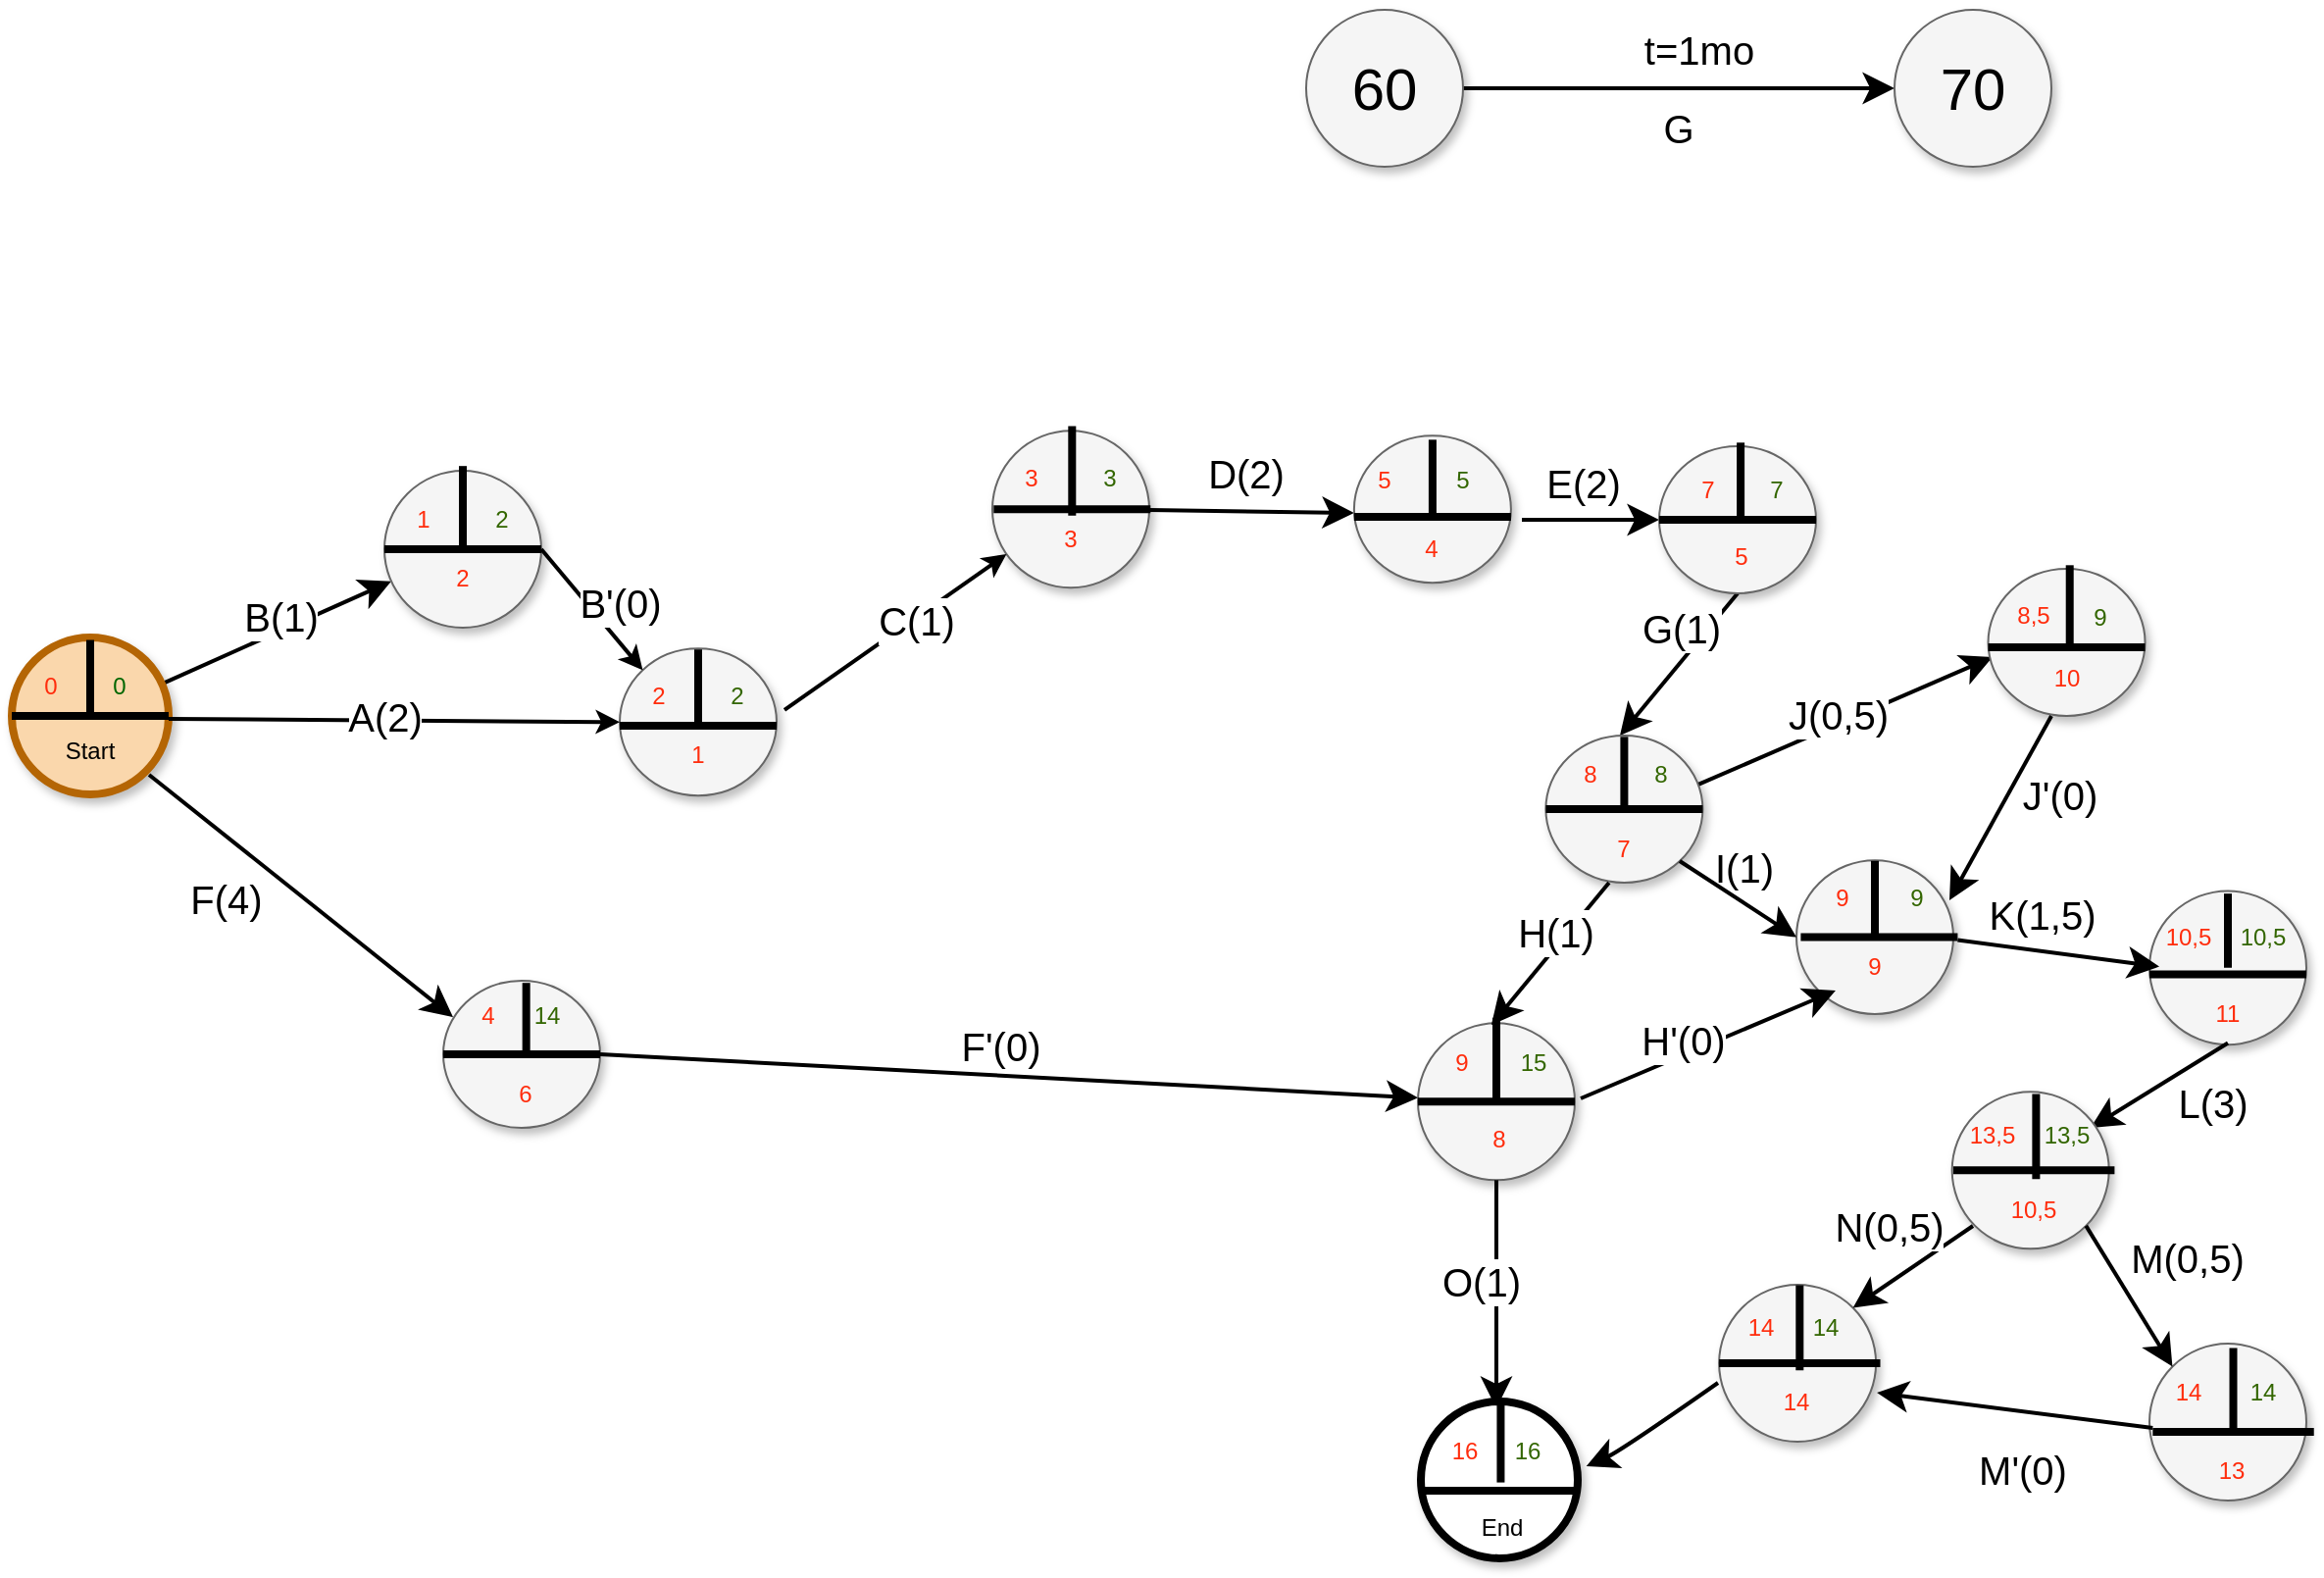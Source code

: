 <mxfile version="15.5.2" type="github">
  <diagram name="Page-1" id="ff44883e-f642-bcb2-894b-16b3d25a3f0b">
    <mxGraphModel dx="782" dy="364" grid="1" gridSize="10" guides="1" tooltips="1" connect="1" arrows="1" fold="1" page="1" pageScale="1.5" pageWidth="1169" pageHeight="826" background="none" math="0" shadow="0">
      <root>
        <mxCell id="0" style=";html=1;" />
        <mxCell id="1" style=";html=1;" parent="0" />
        <mxCell id="f0bcc99304e6f5a-9" style="edgeStyle=none;curved=1;html=1;startSize=10;endArrow=classic;endFill=1;endSize=10;strokeColor=#000000;strokeWidth=2;fontSize=12;" parent="1" source="f0bcc99304e6f5a-1" target="f0bcc99304e6f5a-2" edge="1">
          <mxGeometry relative="1" as="geometry" />
        </mxCell>
        <mxCell id="f0bcc99304e6f5a-1" value="" style="ellipse;whiteSpace=wrap;html=1;rounded=0;shadow=1;strokeWidth=4;fontSize=30;align=center;fillColor=#fad7ac;strokeColor=#b46504;" parent="1" vertex="1">
          <mxGeometry x="160" y="580" width="80" height="80" as="geometry" />
        </mxCell>
        <mxCell id="f0bcc99304e6f5a-2" value="" style="ellipse;whiteSpace=wrap;html=1;rounded=0;shadow=1;strokeColor=#666666;strokeWidth=1;fontSize=30;align=center;fillColor=#f5f5f5;" parent="1" vertex="1">
          <mxGeometry x="350" y="495" width="80" height="80" as="geometry" />
        </mxCell>
        <mxCell id="f0bcc99304e6f5a-3" value="" style="ellipse;whiteSpace=wrap;html=1;rounded=0;shadow=1;strokeColor=#666666;strokeWidth=1;fontSize=30;align=center;fillColor=#f5f5f5;" parent="1" vertex="1">
          <mxGeometry x="470" y="585.63" width="80" height="75" as="geometry" />
        </mxCell>
        <mxCell id="f0bcc99304e6f5a-15" style="edgeStyle=none;curved=1;html=1;startSize=10;endFill=1;endSize=10;strokeWidth=2;fontSize=12;" parent="1" source="f0bcc99304e6f5a-4" target="hfZdq8GEGvyLFZnVUGHS-49" edge="1">
          <mxGeometry relative="1" as="geometry">
            <mxPoint x="840" y="515" as="targetPoint" />
          </mxGeometry>
        </mxCell>
        <mxCell id="f0bcc99304e6f5a-23" value="D(2)" style="text;html=1;resizable=0;points=[];align=center;verticalAlign=middle;labelBackgroundColor=#ffffff;fontSize=20;" parent="f0bcc99304e6f5a-15" vertex="1" connectable="0">
          <mxGeometry x="-0.414" y="-1" relative="1" as="geometry">
            <mxPoint x="18" y="-21" as="offset" />
          </mxGeometry>
        </mxCell>
        <mxCell id="f0bcc99304e6f5a-4" value="" style="ellipse;whiteSpace=wrap;html=1;rounded=0;shadow=1;strokeColor=#666666;strokeWidth=1;fontSize=30;align=center;fillColor=#f5f5f5;" parent="1" vertex="1">
          <mxGeometry x="660" y="474.62" width="80" height="80" as="geometry" />
        </mxCell>
        <mxCell id="f0bcc99304e6f5a-12" style="edgeStyle=none;curved=1;html=1;startSize=10;endFill=1;endSize=10;strokeWidth=2;fontSize=12;" parent="1" source="f0bcc99304e6f5a-5" target="f0bcc99304e6f5a-7" edge="1">
          <mxGeometry relative="1" as="geometry" />
        </mxCell>
        <mxCell id="f0bcc99304e6f5a-25" value="t=1mo" style="text;html=1;resizable=0;points=[];align=center;verticalAlign=middle;labelBackgroundColor=#ffffff;fontSize=20;" parent="f0bcc99304e6f5a-12" vertex="1" connectable="0">
          <mxGeometry x="-0.073" y="-5" relative="1" as="geometry">
            <mxPoint x="18" y="-25" as="offset" />
          </mxGeometry>
        </mxCell>
        <mxCell id="f0bcc99304e6f5a-5" value="60" style="ellipse;whiteSpace=wrap;html=1;rounded=0;shadow=1;strokeColor=#666666;strokeWidth=1;fontSize=30;align=center;fillColor=#f5f5f5;" parent="1" vertex="1">
          <mxGeometry x="820" y="260" width="80" height="80" as="geometry" />
        </mxCell>
        <mxCell id="f0bcc99304e6f5a-14" style="edgeStyle=none;html=1;endFill=1;strokeWidth=2;fontSize=12;curved=1;exitX=1.05;exitY=0.418;exitDx=0;exitDy=0;exitPerimeter=0;" parent="1" source="f0bcc99304e6f5a-3" target="f0bcc99304e6f5a-4" edge="1">
          <mxGeometry relative="1" as="geometry">
            <mxPoint x="600" y="615" as="sourcePoint" />
          </mxGeometry>
        </mxCell>
        <mxCell id="f0bcc99304e6f5a-22" value="C(1)" style="text;html=1;resizable=0;points=[];align=center;verticalAlign=middle;labelBackgroundColor=#ffffff;fontSize=20;" parent="f0bcc99304e6f5a-14" vertex="1" connectable="0">
          <mxGeometry x="-0.349" y="-1" relative="1" as="geometry">
            <mxPoint x="29" y="-21" as="offset" />
          </mxGeometry>
        </mxCell>
        <mxCell id="f0bcc99304e6f5a-7" value="70" style="ellipse;whiteSpace=wrap;html=1;rounded=0;shadow=1;strokeColor=#666666;strokeWidth=1;fontSize=30;align=center;fillColor=#f5f5f5;" parent="1" vertex="1">
          <mxGeometry x="1120" y="260" width="80" height="80" as="geometry" />
        </mxCell>
        <mxCell id="f0bcc99304e6f5a-34" value="G" style="text;html=1;strokeColor=none;fillColor=none;align=center;verticalAlign=middle;whiteSpace=wrap;rounded=0;shadow=1;labelBackgroundColor=none;fontSize=20;" parent="1" vertex="1">
          <mxGeometry x="990" y="310" width="40" height="20" as="geometry" />
        </mxCell>
        <mxCell id="hfZdq8GEGvyLFZnVUGHS-7" value="" style="line;strokeWidth=4;html=1;perimeter=backbonePerimeter;points=[];outlineConnect=0;" vertex="1" parent="1">
          <mxGeometry x="160" y="615" width="80" height="10" as="geometry" />
        </mxCell>
        <mxCell id="hfZdq8GEGvyLFZnVUGHS-8" value="" style="line;strokeWidth=4;html=1;perimeter=backbonePerimeter;points=[];outlineConnect=0;rotation=90;" vertex="1" parent="1">
          <mxGeometry x="180.63" y="595.63" width="38.75" height="10" as="geometry" />
        </mxCell>
        <mxCell id="hfZdq8GEGvyLFZnVUGHS-14" value="Start" style="text;html=1;strokeColor=none;fillColor=none;align=center;verticalAlign=middle;whiteSpace=wrap;rounded=0;" vertex="1" parent="1">
          <mxGeometry x="180" y="625" width="40" height="25" as="geometry" />
        </mxCell>
        <mxCell id="hfZdq8GEGvyLFZnVUGHS-22" value="" style="line;strokeWidth=4;html=1;perimeter=backbonePerimeter;points=[];outlineConnect=0;" vertex="1" parent="1">
          <mxGeometry x="470" y="620" width="80" height="10" as="geometry" />
        </mxCell>
        <mxCell id="hfZdq8GEGvyLFZnVUGHS-23" value="" style="line;strokeWidth=4;html=1;perimeter=backbonePerimeter;points=[];outlineConnect=0;rotation=90;" vertex="1" parent="1">
          <mxGeometry x="491.1" y="600" width="37.8" height="10" as="geometry" />
        </mxCell>
        <mxCell id="hfZdq8GEGvyLFZnVUGHS-24" value="" style="line;strokeWidth=4;html=1;perimeter=backbonePerimeter;points=[];outlineConnect=0;rotation=90;" vertex="1" parent="1">
          <mxGeometry x="367.97" y="509.62" width="44.06" height="10" as="geometry" />
        </mxCell>
        <mxCell id="hfZdq8GEGvyLFZnVUGHS-27" value="" style="line;strokeWidth=4;html=1;perimeter=backbonePerimeter;points=[];outlineConnect=0;" vertex="1" parent="1">
          <mxGeometry x="660.65" y="509.62" width="80" height="10" as="geometry" />
        </mxCell>
        <mxCell id="hfZdq8GEGvyLFZnVUGHS-29" value="" style="line;strokeWidth=4;html=1;perimeter=backbonePerimeter;points=[];outlineConnect=0;rotation=90;" vertex="1" parent="1">
          <mxGeometry x="677.83" y="490.05" width="45.65" height="10" as="geometry" />
        </mxCell>
        <mxCell id="hfZdq8GEGvyLFZnVUGHS-30" style="edgeStyle=none;curved=1;html=1;startSize=10;endFill=1;endSize=10;strokeWidth=2;fontSize=12;" edge="1" parent="1">
          <mxGeometry relative="1" as="geometry">
            <mxPoint x="930" y="520" as="sourcePoint" />
            <mxPoint x="1000" y="520" as="targetPoint" />
          </mxGeometry>
        </mxCell>
        <mxCell id="hfZdq8GEGvyLFZnVUGHS-31" value="E(2)" style="text;html=1;resizable=0;points=[];align=center;verticalAlign=middle;labelBackgroundColor=#ffffff;fontSize=20;" vertex="1" connectable="0" parent="hfZdq8GEGvyLFZnVUGHS-30">
          <mxGeometry x="-0.414" y="-1" relative="1" as="geometry">
            <mxPoint x="10" y="-20" as="offset" />
          </mxGeometry>
        </mxCell>
        <mxCell id="hfZdq8GEGvyLFZnVUGHS-33" style="edgeStyle=none;curved=1;html=1;startSize=10;endFill=1;endSize=10;strokeWidth=2;fontSize=12;exitX=0.5;exitY=1;exitDx=0;exitDy=0;" edge="1" parent="1" source="hfZdq8GEGvyLFZnVUGHS-51">
          <mxGeometry relative="1" as="geometry">
            <mxPoint x="999.89" y="639.5" as="sourcePoint" />
            <mxPoint x="980" y="630" as="targetPoint" />
          </mxGeometry>
        </mxCell>
        <mxCell id="hfZdq8GEGvyLFZnVUGHS-34" value="G(1)" style="text;html=1;resizable=0;points=[];align=center;verticalAlign=middle;labelBackgroundColor=#ffffff;fontSize=20;" vertex="1" connectable="0" parent="hfZdq8GEGvyLFZnVUGHS-33">
          <mxGeometry x="-0.414" y="-1" relative="1" as="geometry">
            <mxPoint x="-11" y="-3" as="offset" />
          </mxGeometry>
        </mxCell>
        <mxCell id="hfZdq8GEGvyLFZnVUGHS-41" style="edgeStyle=none;curved=1;html=1;startSize=10;endFill=1;endSize=10;strokeWidth=2;fontSize=12;exitX=0.972;exitY=0.333;exitDx=0;exitDy=0;exitPerimeter=0;" edge="1" parent="1" source="hfZdq8GEGvyLFZnVUGHS-52">
          <mxGeometry relative="1" as="geometry">
            <mxPoint x="1030" y="650" as="sourcePoint" />
            <mxPoint x="1170" y="590" as="targetPoint" />
            <Array as="points" />
          </mxGeometry>
        </mxCell>
        <mxCell id="hfZdq8GEGvyLFZnVUGHS-48" value="" style="ellipse;whiteSpace=wrap;html=1;rounded=0;shadow=1;strokeColor=#666666;strokeWidth=1;fontSize=30;align=center;fillColor=#f5f5f5;" vertex="1" parent="1">
          <mxGeometry x="844.45" y="477.12" width="80" height="75" as="geometry" />
        </mxCell>
        <mxCell id="hfZdq8GEGvyLFZnVUGHS-49" value="" style="line;strokeWidth=4;html=1;perimeter=backbonePerimeter;points=[];outlineConnect=0;" vertex="1" parent="1">
          <mxGeometry x="844.45" y="513.53" width="80" height="10" as="geometry" />
        </mxCell>
        <mxCell id="hfZdq8GEGvyLFZnVUGHS-50" value="" style="line;strokeWidth=4;html=1;perimeter=backbonePerimeter;points=[];outlineConnect=0;rotation=90;" vertex="1" parent="1">
          <mxGeometry x="865.1" y="493.53" width="38.7" height="10" as="geometry" />
        </mxCell>
        <mxCell id="hfZdq8GEGvyLFZnVUGHS-51" value="" style="ellipse;whiteSpace=wrap;html=1;rounded=0;shadow=1;strokeColor=#666666;strokeWidth=1;fontSize=30;align=center;fillColor=#f5f5f5;" vertex="1" parent="1">
          <mxGeometry x="1000" y="482.5" width="80" height="75" as="geometry" />
        </mxCell>
        <mxCell id="hfZdq8GEGvyLFZnVUGHS-52" value="" style="ellipse;whiteSpace=wrap;html=1;rounded=0;shadow=1;strokeColor=#666666;strokeWidth=1;fontSize=30;align=center;fillColor=#f5f5f5;" vertex="1" parent="1">
          <mxGeometry x="942.2" y="630" width="80" height="75" as="geometry" />
        </mxCell>
        <mxCell id="hfZdq8GEGvyLFZnVUGHS-54" value="" style="ellipse;whiteSpace=wrap;html=1;rounded=0;shadow=1;strokeColor=#666666;strokeWidth=1;fontSize=30;align=center;fillColor=#f5f5f5;" vertex="1" parent="1">
          <mxGeometry x="1070" y="693.61" width="80" height="78.38" as="geometry" />
        </mxCell>
        <mxCell id="hfZdq8GEGvyLFZnVUGHS-59" value="" style="line;strokeWidth=4;html=1;perimeter=backbonePerimeter;points=[];outlineConnect=0;" vertex="1" parent="1">
          <mxGeometry x="1000" y="515" width="80" height="10" as="geometry" />
        </mxCell>
        <mxCell id="hfZdq8GEGvyLFZnVUGHS-60" value="" style="line;strokeWidth=4;html=1;perimeter=backbonePerimeter;points=[];outlineConnect=0;" vertex="1" parent="1">
          <mxGeometry x="942.2" y="662.5" width="80" height="10" as="geometry" />
        </mxCell>
        <mxCell id="hfZdq8GEGvyLFZnVUGHS-64" value="" style="line;strokeWidth=4;html=1;perimeter=backbonePerimeter;points=[];outlineConnect=0;rotation=90;" vertex="1" parent="1">
          <mxGeometry x="1022.2" y="495" width="38.7" height="10" as="geometry" />
        </mxCell>
        <mxCell id="hfZdq8GEGvyLFZnVUGHS-65" value="" style="line;strokeWidth=4;html=1;perimeter=backbonePerimeter;points=[];outlineConnect=0;rotation=90;" vertex="1" parent="1">
          <mxGeometry x="962.85" y="645" width="38.7" height="10" as="geometry" />
        </mxCell>
        <mxCell id="hfZdq8GEGvyLFZnVUGHS-79" value="I(1)" style="text;html=1;resizable=0;points=[];align=center;verticalAlign=middle;labelBackgroundColor=#ffffff;fontSize=20;" vertex="1" connectable="0" parent="1">
          <mxGeometry x="994.67" y="640" as="geometry">
            <mxPoint x="48" y="57" as="offset" />
          </mxGeometry>
        </mxCell>
        <mxCell id="hfZdq8GEGvyLFZnVUGHS-81" value="J&#39;(0)" style="text;html=1;resizable=0;points=[];align=center;verticalAlign=middle;labelBackgroundColor=#ffffff;fontSize=20;" vertex="1" connectable="0" parent="1">
          <mxGeometry x="1308.9" y="672.5" as="geometry">
            <mxPoint x="-105" y="-13" as="offset" />
          </mxGeometry>
        </mxCell>
        <mxCell id="hfZdq8GEGvyLFZnVUGHS-99" style="edgeStyle=none;curved=1;html=1;startSize=10;endFill=1;endSize=10;strokeWidth=2;fontSize=12;entryX=0.063;entryY=0.248;entryDx=0;entryDy=0;entryPerimeter=0;" edge="1" parent="1" target="hfZdq8GEGvyLFZnVUGHS-101">
          <mxGeometry relative="1" as="geometry">
            <mxPoint x="230" y="650" as="sourcePoint" />
            <mxPoint x="380" y="800" as="targetPoint" />
          </mxGeometry>
        </mxCell>
        <mxCell id="hfZdq8GEGvyLFZnVUGHS-100" value="F(4)" style="text;html=1;resizable=0;points=[];align=center;verticalAlign=middle;labelBackgroundColor=#ffffff;fontSize=20;" vertex="1" connectable="0" parent="hfZdq8GEGvyLFZnVUGHS-99">
          <mxGeometry x="-0.074" y="-2" relative="1" as="geometry">
            <mxPoint x="-32" y="4" as="offset" />
          </mxGeometry>
        </mxCell>
        <mxCell id="hfZdq8GEGvyLFZnVUGHS-101" value="" style="ellipse;whiteSpace=wrap;html=1;rounded=0;shadow=1;strokeColor=#666666;strokeWidth=1;fontSize=30;align=center;fillColor=#f5f5f5;" vertex="1" parent="1">
          <mxGeometry x="380" y="755" width="80" height="75" as="geometry" />
        </mxCell>
        <mxCell id="hfZdq8GEGvyLFZnVUGHS-102" value="" style="line;strokeWidth=4;html=1;perimeter=backbonePerimeter;points=[];outlineConnect=0;" vertex="1" parent="1">
          <mxGeometry x="380" y="787.5" width="80" height="10" as="geometry" />
        </mxCell>
        <mxCell id="hfZdq8GEGvyLFZnVUGHS-103" value="" style="line;strokeWidth=4;html=1;perimeter=backbonePerimeter;points=[];outlineConnect=0;rotation=90;" vertex="1" parent="1">
          <mxGeometry x="403.43" y="770" width="37.8" height="10" as="geometry" />
        </mxCell>
        <mxCell id="hfZdq8GEGvyLFZnVUGHS-134" value="" style="ellipse;whiteSpace=wrap;html=1;rounded=0;shadow=1;strokeColor=#666666;strokeWidth=1;fontSize=30;align=center;fillColor=#f5f5f5;" vertex="1" parent="1">
          <mxGeometry x="1250" y="709.19" width="80" height="78.38" as="geometry" />
        </mxCell>
        <mxCell id="hfZdq8GEGvyLFZnVUGHS-135" value="" style="ellipse;whiteSpace=wrap;html=1;rounded=0;shadow=1;strokeColor=#666666;strokeWidth=1;fontSize=30;align=center;fillColor=#f5f5f5;direction=south;" vertex="1" parent="1">
          <mxGeometry x="877" y="776.66" width="80" height="80" as="geometry" />
        </mxCell>
        <mxCell id="hfZdq8GEGvyLFZnVUGHS-139" style="edgeStyle=none;curved=1;html=1;startSize=10;endFill=1;endSize=10;strokeWidth=2;fontSize=12;exitX=1;exitY=0.5;exitDx=0;exitDy=0;" edge="1" parent="1" source="hfZdq8GEGvyLFZnVUGHS-135">
          <mxGeometry relative="1" as="geometry">
            <mxPoint x="1190" y="800" as="sourcePoint" />
            <mxPoint x="917" y="973" as="targetPoint" />
            <Array as="points" />
          </mxGeometry>
        </mxCell>
        <mxCell id="hfZdq8GEGvyLFZnVUGHS-151" value="" style="line;strokeWidth=4;html=1;perimeter=backbonePerimeter;points=[];outlineConnect=0;" vertex="1" parent="1">
          <mxGeometry x="1072.2" y="727.8" width="80" height="10" as="geometry" />
        </mxCell>
        <mxCell id="hfZdq8GEGvyLFZnVUGHS-152" value="" style="line;strokeWidth=4;html=1;perimeter=backbonePerimeter;points=[];outlineConnect=0;rotation=90;" vertex="1" parent="1">
          <mxGeometry x="1091.1" y="707.8" width="37.8" height="10" as="geometry" />
        </mxCell>
        <mxCell id="hfZdq8GEGvyLFZnVUGHS-153" value="" style="line;strokeWidth=4;html=1;perimeter=backbonePerimeter;points=[];outlineConnect=0;rotation=90;" vertex="1" parent="1">
          <mxGeometry x="1271.1" y="724.48" width="37.8" height="10" as="geometry" />
        </mxCell>
        <mxCell id="hfZdq8GEGvyLFZnVUGHS-154" value="" style="line;strokeWidth=4;html=1;perimeter=backbonePerimeter;points=[];outlineConnect=0;" vertex="1" parent="1">
          <mxGeometry x="1250" y="746.76" width="80" height="10" as="geometry" />
        </mxCell>
        <mxCell id="hfZdq8GEGvyLFZnVUGHS-156" value="" style="line;strokeWidth=4;html=1;perimeter=backbonePerimeter;points=[];outlineConnect=0;" vertex="1" parent="1">
          <mxGeometry x="877" y="811.66" width="80" height="10" as="geometry" />
        </mxCell>
        <mxCell id="hfZdq8GEGvyLFZnVUGHS-157" value="" style="line;strokeWidth=4;html=1;perimeter=backbonePerimeter;points=[];outlineConnect=0;rotation=90;" vertex="1" parent="1">
          <mxGeometry x="895.89" y="790" width="42.22" height="10" as="geometry" />
        </mxCell>
        <mxCell id="hfZdq8GEGvyLFZnVUGHS-173" value="0" style="text;html=1;strokeColor=none;fillColor=none;align=center;verticalAlign=middle;whiteSpace=wrap;rounded=0;fontColor=#FF2D0D;" vertex="1" parent="1">
          <mxGeometry x="170" y="590" width="20" height="30" as="geometry" />
        </mxCell>
        <mxCell id="hfZdq8GEGvyLFZnVUGHS-184" value="3" style="text;html=1;strokeColor=none;fillColor=none;align=center;verticalAlign=middle;whiteSpace=wrap;rounded=0;fontColor=#FF2D0D;" vertex="1" parent="1">
          <mxGeometry x="650" y="483.53" width="60" height="30" as="geometry" />
        </mxCell>
        <mxCell id="hfZdq8GEGvyLFZnVUGHS-185" value="5" style="text;html=1;strokeColor=none;fillColor=none;align=center;verticalAlign=middle;whiteSpace=wrap;rounded=0;fontColor=#FF2D0D;" vertex="1" parent="1">
          <mxGeometry x="830" y="485" width="60" height="30" as="geometry" />
        </mxCell>
        <mxCell id="hfZdq8GEGvyLFZnVUGHS-186" value="7" style="text;html=1;strokeColor=none;fillColor=none;align=center;verticalAlign=middle;whiteSpace=wrap;rounded=0;fontColor=#FF2D0D;" vertex="1" parent="1">
          <mxGeometry x="994.67" y="490.05" width="60" height="30" as="geometry" />
        </mxCell>
        <mxCell id="hfZdq8GEGvyLFZnVUGHS-196" value="&lt;font color=&quot;#FF2D0D&quot;&gt;4&lt;/font&gt;" style="text;html=1;strokeColor=none;fillColor=none;align=center;verticalAlign=middle;whiteSpace=wrap;rounded=0;" vertex="1" parent="1">
          <mxGeometry x="373.43" y="757.5" width="60" height="30" as="geometry" />
        </mxCell>
        <mxCell id="hfZdq8GEGvyLFZnVUGHS-215" value="L(3)" style="text;html=1;resizable=0;points=[];align=center;verticalAlign=middle;labelBackgroundColor=#ffffff;fontSize=20;" vertex="1" connectable="0" parent="1">
          <mxGeometry x="884.45" y="776.66" as="geometry">
            <mxPoint x="397" y="40" as="offset" />
          </mxGeometry>
        </mxCell>
        <mxCell id="hfZdq8GEGvyLFZnVUGHS-219" value="10,5" style="text;html=1;strokeColor=none;fillColor=none;align=center;verticalAlign=middle;whiteSpace=wrap;rounded=0;fontColor=#FF2D0D;" vertex="1" parent="1">
          <mxGeometry x="1240" y="717.8" width="60" height="30" as="geometry" />
        </mxCell>
        <mxCell id="hfZdq8GEGvyLFZnVUGHS-233" value="" style="line;strokeWidth=4;html=1;perimeter=backbonePerimeter;points=[];outlineConnect=0;" vertex="1" parent="1">
          <mxGeometry x="350" y="530" width="80" height="10" as="geometry" />
        </mxCell>
        <mxCell id="hfZdq8GEGvyLFZnVUGHS-234" value="1" style="text;html=1;strokeColor=none;fillColor=none;align=center;verticalAlign=middle;whiteSpace=wrap;rounded=0;fontColor=#FF2D0D;" vertex="1" parent="1">
          <mxGeometry x="340" y="505" width="60" height="30" as="geometry" />
        </mxCell>
        <mxCell id="hfZdq8GEGvyLFZnVUGHS-236" value="&lt;font color=&quot;#336600&quot;&gt;2&lt;/font&gt;" style="text;html=1;strokeColor=none;fillColor=none;align=center;verticalAlign=middle;whiteSpace=wrap;rounded=0;fontColor=#FF2D0D;" vertex="1" parent="1">
          <mxGeometry x="390" y="505" width="40" height="30" as="geometry" />
        </mxCell>
        <mxCell id="hfZdq8GEGvyLFZnVUGHS-237" value="2" style="text;html=1;strokeColor=none;fillColor=none;align=center;verticalAlign=middle;whiteSpace=wrap;rounded=0;fontColor=#FF2D0D;" vertex="1" parent="1">
          <mxGeometry x="360" y="535" width="60" height="30" as="geometry" />
        </mxCell>
        <mxCell id="hfZdq8GEGvyLFZnVUGHS-238" value="B(1)" style="text;html=1;resizable=0;points=[];align=center;verticalAlign=middle;labelBackgroundColor=#ffffff;fontSize=20;" vertex="1" connectable="0" parent="1">
          <mxGeometry x="510" y="677.68" as="geometry">
            <mxPoint x="-213" y="-109" as="offset" />
          </mxGeometry>
        </mxCell>
        <mxCell id="hfZdq8GEGvyLFZnVUGHS-239" style="edgeStyle=none;html=1;endFill=1;strokeWidth=2;fontSize=12;curved=1;entryX=0;entryY=0;entryDx=0;entryDy=0;" edge="1" parent="1" target="f0bcc99304e6f5a-3">
          <mxGeometry relative="1" as="geometry">
            <mxPoint x="430" y="535" as="sourcePoint" />
            <mxPoint x="540" y="535" as="targetPoint" />
            <Array as="points">
              <mxPoint x="430" y="535" />
            </Array>
          </mxGeometry>
        </mxCell>
        <mxCell id="hfZdq8GEGvyLFZnVUGHS-240" value="B&#39;(0)" style="text;html=1;resizable=0;points=[];align=center;verticalAlign=middle;labelBackgroundColor=#ffffff;fontSize=20;" vertex="1" connectable="0" parent="hfZdq8GEGvyLFZnVUGHS-239">
          <mxGeometry x="-0.349" y="-1" relative="1" as="geometry">
            <mxPoint x="24" y="6" as="offset" />
          </mxGeometry>
        </mxCell>
        <mxCell id="hfZdq8GEGvyLFZnVUGHS-241" style="edgeStyle=none;html=1;endFill=1;strokeWidth=2;fontSize=12;curved=1;entryX=0;entryY=0.5;entryDx=0;entryDy=0;" edge="1" parent="1" source="hfZdq8GEGvyLFZnVUGHS-7" target="f0bcc99304e6f5a-3">
          <mxGeometry relative="1" as="geometry">
            <mxPoint x="600" y="625" as="sourcePoint" />
            <mxPoint x="710" y="625" as="targetPoint" />
          </mxGeometry>
        </mxCell>
        <mxCell id="hfZdq8GEGvyLFZnVUGHS-242" value="A(2)" style="text;html=1;resizable=0;points=[];align=center;verticalAlign=middle;labelBackgroundColor=#ffffff;fontSize=20;" vertex="1" connectable="0" parent="hfZdq8GEGvyLFZnVUGHS-241">
          <mxGeometry x="-0.349" y="-1" relative="1" as="geometry">
            <mxPoint x="35" y="-3" as="offset" />
          </mxGeometry>
        </mxCell>
        <mxCell id="hfZdq8GEGvyLFZnVUGHS-243" value="&lt;font color=&quot;#336600&quot;&gt;3&lt;/font&gt;" style="text;html=1;strokeColor=none;fillColor=none;align=center;verticalAlign=middle;whiteSpace=wrap;rounded=0;fontColor=#FF2D0D;" vertex="1" parent="1">
          <mxGeometry x="690" y="483.53" width="60" height="30" as="geometry" />
        </mxCell>
        <mxCell id="hfZdq8GEGvyLFZnVUGHS-244" value="3" style="text;html=1;strokeColor=none;fillColor=none;align=center;verticalAlign=middle;whiteSpace=wrap;rounded=0;fontColor=#FF2D0D;" vertex="1" parent="1">
          <mxGeometry x="670" y="515" width="60" height="30" as="geometry" />
        </mxCell>
        <mxCell id="hfZdq8GEGvyLFZnVUGHS-246" value="&lt;font color=&quot;#336600&quot;&gt;5&lt;/font&gt;" style="text;html=1;strokeColor=none;fillColor=none;align=center;verticalAlign=middle;whiteSpace=wrap;rounded=0;fontColor=#FF2D0D;" vertex="1" parent="1">
          <mxGeometry x="870" y="485" width="60" height="30" as="geometry" />
        </mxCell>
        <mxCell id="hfZdq8GEGvyLFZnVUGHS-247" value="4" style="text;html=1;strokeColor=none;fillColor=none;align=center;verticalAlign=middle;whiteSpace=wrap;rounded=0;fontColor=#FF2D0D;" vertex="1" parent="1">
          <mxGeometry x="854.45" y="519.62" width="60" height="30" as="geometry" />
        </mxCell>
        <mxCell id="hfZdq8GEGvyLFZnVUGHS-248" value="&lt;font color=&quot;#336600&quot;&gt;7&lt;/font&gt;" style="text;html=1;strokeColor=none;fillColor=none;align=center;verticalAlign=middle;whiteSpace=wrap;rounded=0;fontColor=#FF2D0D;" vertex="1" parent="1">
          <mxGeometry x="1030" y="489.62" width="60" height="30" as="geometry" />
        </mxCell>
        <mxCell id="hfZdq8GEGvyLFZnVUGHS-249" value="5" style="text;html=1;strokeColor=none;fillColor=none;align=center;verticalAlign=middle;whiteSpace=wrap;rounded=0;fontColor=#FF2D0D;" vertex="1" parent="1">
          <mxGeometry x="1012.2" y="523.53" width="60" height="30" as="geometry" />
        </mxCell>
        <mxCell id="hfZdq8GEGvyLFZnVUGHS-250" value="" style="ellipse;whiteSpace=wrap;html=1;rounded=0;shadow=1;strokeColor=#666666;strokeWidth=1;fontSize=30;align=center;fillColor=#f5f5f5;" vertex="1" parent="1">
          <mxGeometry x="1167.77" y="545" width="80" height="75" as="geometry" />
        </mxCell>
        <mxCell id="hfZdq8GEGvyLFZnVUGHS-251" value="" style="line;strokeWidth=4;html=1;perimeter=backbonePerimeter;points=[];outlineConnect=0;rotation=90;" vertex="1" parent="1">
          <mxGeometry x="1189.36" y="558.15" width="39.99" height="10" as="geometry" />
        </mxCell>
        <mxCell id="hfZdq8GEGvyLFZnVUGHS-252" value="" style="line;strokeWidth=4;html=1;perimeter=backbonePerimeter;points=[];outlineConnect=0;" vertex="1" parent="1">
          <mxGeometry x="1167.77" y="580" width="80" height="10" as="geometry" />
        </mxCell>
        <mxCell id="hfZdq8GEGvyLFZnVUGHS-253" value="J(0,5)" style="text;html=1;resizable=0;points=[];align=center;verticalAlign=middle;labelBackgroundColor=#ffffff;fontSize=20;" vertex="1" connectable="0" parent="1">
          <mxGeometry x="1015.118" y="585.633" as="geometry">
            <mxPoint x="76" y="33" as="offset" />
          </mxGeometry>
        </mxCell>
        <mxCell id="hfZdq8GEGvyLFZnVUGHS-254" value="8,5" style="text;html=1;strokeColor=none;fillColor=none;align=center;verticalAlign=middle;whiteSpace=wrap;rounded=0;fontColor=#FF2D0D;" vertex="1" parent="1">
          <mxGeometry x="1161.1" y="553.53" width="60" height="30" as="geometry" />
        </mxCell>
        <mxCell id="hfZdq8GEGvyLFZnVUGHS-255" value="9" style="text;html=1;strokeColor=none;fillColor=none;align=center;verticalAlign=middle;whiteSpace=wrap;rounded=0;fontColor=#336600;" vertex="1" parent="1">
          <mxGeometry x="1190.01" y="554.62" width="70" height="30" as="geometry" />
        </mxCell>
        <mxCell id="hfZdq8GEGvyLFZnVUGHS-256" value="10" style="text;html=1;strokeColor=none;fillColor=none;align=center;verticalAlign=middle;whiteSpace=wrap;rounded=0;fontColor=#FF2D0D;" vertex="1" parent="1">
          <mxGeometry x="1172.77" y="585.63" width="70" height="30" as="geometry" />
        </mxCell>
        <mxCell id="hfZdq8GEGvyLFZnVUGHS-257" style="edgeStyle=none;curved=1;html=1;startSize=10;endFill=1;endSize=10;strokeWidth=2;fontSize=12;exitX=0.403;exitY=1;exitDx=0;exitDy=0;exitPerimeter=0;entryX=0.975;entryY=0.26;entryDx=0;entryDy=0;entryPerimeter=0;" edge="1" parent="1" source="hfZdq8GEGvyLFZnVUGHS-250" target="hfZdq8GEGvyLFZnVUGHS-54">
          <mxGeometry relative="1" as="geometry">
            <mxPoint x="1050" y="567.5" as="sourcePoint" />
            <mxPoint x="1170" y="680" as="targetPoint" />
          </mxGeometry>
        </mxCell>
        <mxCell id="hfZdq8GEGvyLFZnVUGHS-260" style="edgeStyle=none;curved=1;html=1;startSize=10;endFill=1;endSize=10;strokeWidth=2;fontSize=12;exitX=1;exitY=1;exitDx=0;exitDy=0;entryX=0;entryY=0.5;entryDx=0;entryDy=0;" edge="1" parent="1" source="hfZdq8GEGvyLFZnVUGHS-52" target="hfZdq8GEGvyLFZnVUGHS-54">
          <mxGeometry relative="1" as="geometry">
            <mxPoint x="1210.01" y="630" as="sourcePoint" />
            <mxPoint x="1180" y="690" as="targetPoint" />
          </mxGeometry>
        </mxCell>
        <mxCell id="hfZdq8GEGvyLFZnVUGHS-261" value="9" style="text;html=1;strokeColor=none;fillColor=none;align=center;verticalAlign=middle;whiteSpace=wrap;rounded=0;fontColor=#FF2D0D;" vertex="1" parent="1">
          <mxGeometry x="1060.9" y="697.8" width="65.33" height="30" as="geometry" />
        </mxCell>
        <mxCell id="hfZdq8GEGvyLFZnVUGHS-263" value="&lt;font color=&quot;#336600&quot;&gt;9&lt;/font&gt;" style="text;html=1;strokeColor=none;fillColor=none;align=center;verticalAlign=middle;whiteSpace=wrap;rounded=0;fontColor=#FF2D0D;" vertex="1" parent="1">
          <mxGeometry x="1110.55" y="697.8" width="41.1" height="30" as="geometry" />
        </mxCell>
        <mxCell id="hfZdq8GEGvyLFZnVUGHS-264" value="9" style="text;html=1;strokeColor=none;fillColor=none;align=center;verticalAlign=middle;whiteSpace=wrap;rounded=0;fontColor=#FF2D0D;" vertex="1" parent="1">
          <mxGeometry x="1075" y="733.38" width="70" height="30" as="geometry" />
        </mxCell>
        <mxCell id="hfZdq8GEGvyLFZnVUGHS-265" style="edgeStyle=none;curved=1;html=1;startSize=10;endFill=1;endSize=10;strokeWidth=2;fontSize=12;entryX=0.25;entryY=1;entryDx=0;entryDy=0;" edge="1" parent="1" source="hfZdq8GEGvyLFZnVUGHS-151" target="hfZdq8GEGvyLFZnVUGHS-219">
          <mxGeometry relative="1" as="geometry">
            <mxPoint x="1021" y="810" as="sourcePoint" />
            <mxPoint x="1260" y="748" as="targetPoint" />
          </mxGeometry>
        </mxCell>
        <mxCell id="hfZdq8GEGvyLFZnVUGHS-267" value="K(1,5)" style="text;html=1;resizable=0;points=[];align=center;verticalAlign=middle;labelBackgroundColor=#ffffff;fontSize=20;" vertex="1" connectable="0" parent="1">
          <mxGeometry x="1299.99" y="733.38" as="geometry">
            <mxPoint x="-105" y="-13" as="offset" />
          </mxGeometry>
        </mxCell>
        <mxCell id="hfZdq8GEGvyLFZnVUGHS-269" value="&lt;font color=&quot;#336600&quot;&gt;10,5&lt;/font&gt;" style="text;html=1;strokeColor=none;fillColor=none;align=center;verticalAlign=middle;whiteSpace=wrap;rounded=0;fontColor=#FF2D0D;" vertex="1" parent="1">
          <mxGeometry x="1277.77" y="718.38" width="60" height="30" as="geometry" />
        </mxCell>
        <mxCell id="hfZdq8GEGvyLFZnVUGHS-270" value="11" style="text;html=1;strokeColor=none;fillColor=none;align=center;verticalAlign=middle;whiteSpace=wrap;rounded=0;fontColor=#FF2D0D;" vertex="1" parent="1">
          <mxGeometry x="1260" y="756.76" width="60" height="30" as="geometry" />
        </mxCell>
        <mxCell id="hfZdq8GEGvyLFZnVUGHS-273" style="edgeStyle=none;curved=1;html=1;startSize=10;endFill=1;endSize=10;strokeWidth=2;fontSize=12;exitX=0.5;exitY=1;exitDx=0;exitDy=0;" edge="1" parent="1">
          <mxGeometry relative="1" as="geometry">
            <mxPoint x="974.45" y="705" as="sourcePoint" />
            <mxPoint x="914.45" y="777.5" as="targetPoint" />
          </mxGeometry>
        </mxCell>
        <mxCell id="hfZdq8GEGvyLFZnVUGHS-274" value="H(1)" style="text;html=1;resizable=0;points=[];align=center;verticalAlign=middle;labelBackgroundColor=#ffffff;fontSize=20;" vertex="1" connectable="0" parent="hfZdq8GEGvyLFZnVUGHS-273">
          <mxGeometry x="-0.414" y="-1" relative="1" as="geometry">
            <mxPoint x="-9" y="4" as="offset" />
          </mxGeometry>
        </mxCell>
        <mxCell id="hfZdq8GEGvyLFZnVUGHS-275" style="edgeStyle=none;curved=1;html=1;startSize=10;endFill=1;endSize=10;strokeWidth=2;fontSize=12;exitX=0.5;exitY=1;exitDx=0;exitDy=0;" edge="1" parent="1" source="hfZdq8GEGvyLFZnVUGHS-270">
          <mxGeometry relative="1" as="geometry">
            <mxPoint x="1162.2" y="743.8" as="sourcePoint" />
            <mxPoint x="1220" y="830" as="targetPoint" />
          </mxGeometry>
        </mxCell>
        <mxCell id="hfZdq8GEGvyLFZnVUGHS-276" value="" style="ellipse;whiteSpace=wrap;html=1;rounded=0;shadow=1;strokeColor=#666666;strokeWidth=1;fontSize=30;align=center;fillColor=#f5f5f5;direction=south;" vertex="1" parent="1">
          <mxGeometry x="1149.35" y="811.66" width="80" height="80" as="geometry" />
        </mxCell>
        <mxCell id="hfZdq8GEGvyLFZnVUGHS-277" value="" style="ellipse;whiteSpace=wrap;html=1;rounded=0;shadow=1;strokeColor=#666666;strokeWidth=1;fontSize=30;align=center;fillColor=#f5f5f5;direction=south;" vertex="1" parent="1">
          <mxGeometry x="1250.0" y="940.0" width="80" height="80" as="geometry" />
        </mxCell>
        <mxCell id="hfZdq8GEGvyLFZnVUGHS-278" value="" style="ellipse;whiteSpace=wrap;html=1;rounded=0;shadow=1;strokeColor=#666666;strokeWidth=1;fontSize=30;align=center;fillColor=#f5f5f5;direction=south;" vertex="1" parent="1">
          <mxGeometry x="1030.55" y="910.0" width="80" height="80" as="geometry" />
        </mxCell>
        <mxCell id="hfZdq8GEGvyLFZnVUGHS-279" style="edgeStyle=none;curved=1;html=1;startSize=10;endFill=1;endSize=10;strokeWidth=2;fontSize=12;entryX=0;entryY=0;entryDx=0;entryDy=0;" edge="1" parent="1" target="hfZdq8GEGvyLFZnVUGHS-278">
          <mxGeometry relative="1" as="geometry">
            <mxPoint x="1160" y="880" as="sourcePoint" />
            <mxPoint x="1230" y="840" as="targetPoint" />
          </mxGeometry>
        </mxCell>
        <mxCell id="hfZdq8GEGvyLFZnVUGHS-280" style="edgeStyle=none;curved=1;html=1;startSize=10;endFill=1;endSize=10;strokeWidth=2;fontSize=12;entryX=0;entryY=1;entryDx=0;entryDy=0;exitX=1;exitY=0;exitDx=0;exitDy=0;" edge="1" parent="1" source="hfZdq8GEGvyLFZnVUGHS-276" target="hfZdq8GEGvyLFZnVUGHS-277">
          <mxGeometry relative="1" as="geometry">
            <mxPoint x="1170" y="890" as="sourcePoint" />
            <mxPoint x="1108.834" y="931.716" as="targetPoint" />
          </mxGeometry>
        </mxCell>
        <mxCell id="hfZdq8GEGvyLFZnVUGHS-281" style="edgeStyle=none;curved=1;html=1;startSize=10;endFill=1;endSize=10;strokeWidth=2;fontSize=12;entryX=0.688;entryY=-0.006;entryDx=0;entryDy=0;entryPerimeter=0;" edge="1" parent="1" source="hfZdq8GEGvyLFZnVUGHS-288" target="hfZdq8GEGvyLFZnVUGHS-278">
          <mxGeometry relative="1" as="geometry">
            <mxPoint x="1300" y="796.76" as="sourcePoint" />
            <mxPoint x="1230" y="840" as="targetPoint" />
          </mxGeometry>
        </mxCell>
        <mxCell id="hfZdq8GEGvyLFZnVUGHS-282" value="8" style="text;html=1;strokeColor=none;fillColor=none;align=center;verticalAlign=middle;whiteSpace=wrap;rounded=0;fontColor=#FF2D0D;" vertex="1" parent="1">
          <mxGeometry x="934.67" y="635" width="60" height="30" as="geometry" />
        </mxCell>
        <mxCell id="hfZdq8GEGvyLFZnVUGHS-283" value="&lt;font color=&quot;#336600&quot;&gt;8&lt;/font&gt;" style="text;html=1;strokeColor=none;fillColor=none;align=center;verticalAlign=middle;whiteSpace=wrap;rounded=0;fontColor=#FF2D0D;" vertex="1" parent="1">
          <mxGeometry x="970.55" y="635" width="60" height="30" as="geometry" />
        </mxCell>
        <mxCell id="hfZdq8GEGvyLFZnVUGHS-284" value="7" style="text;html=1;strokeColor=none;fillColor=none;align=center;verticalAlign=middle;whiteSpace=wrap;rounded=0;fontColor=#FF2D0D;" vertex="1" parent="1">
          <mxGeometry x="952.2" y="672.5" width="60" height="30" as="geometry" />
        </mxCell>
        <mxCell id="hfZdq8GEGvyLFZnVUGHS-285" value="" style="line;strokeWidth=4;html=1;perimeter=backbonePerimeter;points=[];outlineConnect=0;rotation=90;" vertex="1" parent="1">
          <mxGeometry x="1170.54" y="829.46" width="43.31" height="10" as="geometry" />
        </mxCell>
        <mxCell id="hfZdq8GEGvyLFZnVUGHS-286" value="" style="line;strokeWidth=4;html=1;perimeter=backbonePerimeter;points=[];outlineConnect=0;" vertex="1" parent="1">
          <mxGeometry x="1150" y="846.66" width="82.2" height="10" as="geometry" />
        </mxCell>
        <mxCell id="hfZdq8GEGvyLFZnVUGHS-287" value="" style="line;strokeWidth=4;html=1;perimeter=backbonePerimeter;points=[];outlineConnect=0;" vertex="1" parent="1">
          <mxGeometry x="1030.55" y="945" width="82.2" height="10" as="geometry" />
        </mxCell>
        <mxCell id="hfZdq8GEGvyLFZnVUGHS-288" value="" style="line;strokeWidth=4;html=1;perimeter=backbonePerimeter;points=[];outlineConnect=0;" vertex="1" parent="1">
          <mxGeometry x="1251.66" y="980" width="82.2" height="10" as="geometry" />
        </mxCell>
        <mxCell id="hfZdq8GEGvyLFZnVUGHS-289" value="" style="line;strokeWidth=4;html=1;perimeter=backbonePerimeter;points=[];outlineConnect=0;rotation=90;" vertex="1" parent="1">
          <mxGeometry x="1050" y="856.66" width="43.31" height="150.54" as="geometry" />
        </mxCell>
        <mxCell id="hfZdq8GEGvyLFZnVUGHS-290" value="" style="line;strokeWidth=4;html=1;perimeter=backbonePerimeter;points=[];outlineConnect=0;rotation=90;" vertex="1" parent="1">
          <mxGeometry x="1270.55" y="959.45" width="44.41" height="10" as="geometry" />
        </mxCell>
        <mxCell id="hfZdq8GEGvyLFZnVUGHS-294" value="13,5" style="text;html=1;strokeColor=none;fillColor=none;align=center;verticalAlign=middle;whiteSpace=wrap;rounded=0;fontColor=#FF2D0D;" vertex="1" parent="1">
          <mxGeometry x="1140" y="819.46" width="60" height="30" as="geometry" />
        </mxCell>
        <mxCell id="hfZdq8GEGvyLFZnVUGHS-295" value="&lt;font color=&quot;#336600&quot;&gt;13,5&lt;/font&gt;" style="text;html=1;strokeColor=none;fillColor=none;align=center;verticalAlign=middle;whiteSpace=wrap;rounded=0;fontColor=#FF2D0D;" vertex="1" parent="1">
          <mxGeometry x="1177.77" y="819.46" width="60" height="30" as="geometry" />
        </mxCell>
        <mxCell id="hfZdq8GEGvyLFZnVUGHS-297" value="10,5" style="text;html=1;strokeColor=none;fillColor=none;align=center;verticalAlign=middle;whiteSpace=wrap;rounded=0;fontColor=#FF2D0D;" vertex="1" parent="1">
          <mxGeometry x="1161.1" y="856.66" width="60" height="30" as="geometry" />
        </mxCell>
        <mxCell id="hfZdq8GEGvyLFZnVUGHS-298" value="M(0,5)" style="text;html=1;resizable=0;points=[];align=center;verticalAlign=middle;labelBackgroundColor=#ffffff;fontSize=20;" vertex="1" connectable="0" parent="1">
          <mxGeometry x="954.828" y="732.933" as="geometry">
            <mxPoint x="314" y="163" as="offset" />
          </mxGeometry>
        </mxCell>
        <mxCell id="hfZdq8GEGvyLFZnVUGHS-299" value="N(0,5)" style="text;html=1;resizable=0;points=[];align=center;verticalAlign=middle;labelBackgroundColor=#ffffff;fontSize=20;" vertex="1" connectable="0" parent="1">
          <mxGeometry x="974.828" y="732.803" as="geometry">
            <mxPoint x="142" y="147" as="offset" />
          </mxGeometry>
        </mxCell>
        <mxCell id="hfZdq8GEGvyLFZnVUGHS-300" value="M&#39;(0)" style="text;html=1;resizable=0;points=[];align=center;verticalAlign=middle;labelBackgroundColor=#ffffff;fontSize=20;" vertex="1" connectable="0" parent="1">
          <mxGeometry x="974.828" y="752.933" as="geometry">
            <mxPoint x="210" y="251" as="offset" />
          </mxGeometry>
        </mxCell>
        <mxCell id="hfZdq8GEGvyLFZnVUGHS-301" value="2" style="text;html=1;strokeColor=none;fillColor=none;align=center;verticalAlign=middle;whiteSpace=wrap;rounded=0;fontColor=#FF2D0D;" vertex="1" parent="1">
          <mxGeometry x="460" y="595" width="60" height="30" as="geometry" />
        </mxCell>
        <mxCell id="hfZdq8GEGvyLFZnVUGHS-303" value="&lt;font color=&quot;#336600&quot;&gt;2&lt;/font&gt;" style="text;html=1;strokeColor=none;fillColor=none;align=center;verticalAlign=middle;whiteSpace=wrap;rounded=0;fontColor=#FF2D0D;" vertex="1" parent="1">
          <mxGeometry x="500" y="595" width="60" height="30" as="geometry" />
        </mxCell>
        <mxCell id="hfZdq8GEGvyLFZnVUGHS-304" value="1" style="text;html=1;strokeColor=none;fillColor=none;align=center;verticalAlign=middle;whiteSpace=wrap;rounded=0;fontColor=#FF2D0D;" vertex="1" parent="1">
          <mxGeometry x="480" y="625" width="60" height="30" as="geometry" />
        </mxCell>
        <mxCell id="hfZdq8GEGvyLFZnVUGHS-305" value="14" style="text;html=1;strokeColor=none;fillColor=none;align=center;verticalAlign=middle;whiteSpace=wrap;rounded=0;fontColor=#FF2D0D;" vertex="1" parent="1">
          <mxGeometry x="1022.2" y="916.93" width="60" height="30" as="geometry" />
        </mxCell>
        <mxCell id="hfZdq8GEGvyLFZnVUGHS-306" value="14" style="text;html=1;strokeColor=none;fillColor=none;align=center;verticalAlign=middle;whiteSpace=wrap;rounded=0;fontColor=#336600;" vertex="1" parent="1">
          <mxGeometry x="1054.67" y="916.93" width="60" height="30" as="geometry" />
        </mxCell>
        <mxCell id="hfZdq8GEGvyLFZnVUGHS-307" value="14" style="text;html=1;strokeColor=none;fillColor=none;align=center;verticalAlign=middle;whiteSpace=wrap;rounded=0;fontColor=#FF2D0D;" vertex="1" parent="1">
          <mxGeometry x="1040" y="955" width="60" height="30" as="geometry" />
        </mxCell>
        <mxCell id="hfZdq8GEGvyLFZnVUGHS-308" value="14" style="text;html=1;strokeColor=none;fillColor=none;align=center;verticalAlign=middle;whiteSpace=wrap;rounded=0;fontColor=#FF2D0D;" vertex="1" parent="1">
          <mxGeometry x="1240" y="950" width="60" height="30" as="geometry" />
        </mxCell>
        <mxCell id="hfZdq8GEGvyLFZnVUGHS-309" value="&lt;font color=&quot;#336600&quot;&gt;14&lt;/font&gt;" style="text;html=1;strokeColor=none;fillColor=none;align=center;verticalAlign=middle;whiteSpace=wrap;rounded=0;fontColor=#FF2D0D;" vertex="1" parent="1">
          <mxGeometry x="1277.77" y="950" width="60" height="30" as="geometry" />
        </mxCell>
        <mxCell id="hfZdq8GEGvyLFZnVUGHS-310" value="13" style="text;html=1;strokeColor=none;fillColor=none;align=center;verticalAlign=middle;whiteSpace=wrap;rounded=0;fontColor=#FF2D0D;" vertex="1" parent="1">
          <mxGeometry x="1262.22" y="990.0" width="60" height="30" as="geometry" />
        </mxCell>
        <mxCell id="hfZdq8GEGvyLFZnVUGHS-312" value="15" style="text;html=1;strokeColor=none;fillColor=none;align=center;verticalAlign=middle;whiteSpace=wrap;rounded=0;fontColor=#336600;" vertex="1" parent="1">
          <mxGeometry x="903.8" y="781.66" width="63.8" height="30" as="geometry" />
        </mxCell>
        <mxCell id="hfZdq8GEGvyLFZnVUGHS-313" value="8" style="text;html=1;strokeColor=none;fillColor=none;align=center;verticalAlign=middle;whiteSpace=wrap;rounded=0;fontColor=#FF2D0D;" vertex="1" parent="1">
          <mxGeometry x="890" y="820" width="57" height="31.66" as="geometry" />
        </mxCell>
        <mxCell id="hfZdq8GEGvyLFZnVUGHS-314" style="edgeStyle=none;curved=1;html=1;startSize=10;endFill=1;endSize=10;strokeWidth=2;fontSize=12;entryX=0.214;entryY=0.887;entryDx=0;entryDy=0;exitX=0.881;exitY=1.111;exitDx=0;exitDy=0;entryPerimeter=0;exitPerimeter=0;" edge="1" parent="1" source="hfZdq8GEGvyLFZnVUGHS-312" target="hfZdq8GEGvyLFZnVUGHS-264">
          <mxGeometry relative="1" as="geometry">
            <mxPoint x="1162.2" y="743.8" as="sourcePoint" />
            <mxPoint x="1265" y="757.8" as="targetPoint" />
          </mxGeometry>
        </mxCell>
        <mxCell id="hfZdq8GEGvyLFZnVUGHS-317" value="H&#39;(0)" style="text;html=1;resizable=0;points=[];align=center;verticalAlign=middle;labelBackgroundColor=#ffffff;fontSize=20;" vertex="1" connectable="0" parent="1">
          <mxGeometry x="1010" y="549.62" as="geometry">
            <mxPoint x="2" y="235" as="offset" />
          </mxGeometry>
        </mxCell>
        <mxCell id="hfZdq8GEGvyLFZnVUGHS-320" style="edgeStyle=none;curved=1;html=1;startSize=10;endFill=1;endSize=10;strokeWidth=2;fontSize=12;exitX=1;exitY=0.5;exitDx=0;exitDy=0;" edge="1" parent="1" source="hfZdq8GEGvyLFZnVUGHS-101" target="hfZdq8GEGvyLFZnVUGHS-156">
          <mxGeometry relative="1" as="geometry">
            <mxPoint x="714" y="818" as="sourcePoint" />
            <mxPoint x="870" y="811.66" as="targetPoint" />
            <Array as="points" />
          </mxGeometry>
        </mxCell>
        <mxCell id="hfZdq8GEGvyLFZnVUGHS-322" value="&lt;font color=&quot;#336600&quot;&gt;14&lt;/font&gt;" style="text;html=1;strokeColor=none;fillColor=none;align=center;verticalAlign=middle;whiteSpace=wrap;rounded=0;" vertex="1" parent="1">
          <mxGeometry x="403.43" y="757.57" width="60" height="30" as="geometry" />
        </mxCell>
        <mxCell id="hfZdq8GEGvyLFZnVUGHS-323" value="&lt;font color=&quot;#FF2D0D&quot;&gt;6&lt;/font&gt;" style="text;html=1;strokeColor=none;fillColor=none;align=center;verticalAlign=middle;whiteSpace=wrap;rounded=0;" vertex="1" parent="1">
          <mxGeometry x="392.33" y="797.5" width="60" height="30" as="geometry" />
        </mxCell>
        <mxCell id="hfZdq8GEGvyLFZnVUGHS-324" value="F&#39;(0)" style="text;html=1;resizable=0;points=[];align=center;verticalAlign=middle;labelBackgroundColor=#ffffff;fontSize=20;" vertex="1" connectable="0" parent="1">
          <mxGeometry x="403.431" y="727.802" as="geometry">
            <mxPoint x="260" y="60" as="offset" />
          </mxGeometry>
        </mxCell>
        <mxCell id="hfZdq8GEGvyLFZnVUGHS-325" value="9" style="text;html=1;strokeColor=none;fillColor=none;align=center;verticalAlign=middle;whiteSpace=wrap;rounded=0;fontColor=#FF2D0D;" vertex="1" parent="1">
          <mxGeometry x="880.44" y="781.66" width="39.13" height="30" as="geometry" />
        </mxCell>
        <mxCell id="hfZdq8GEGvyLFZnVUGHS-326" value="O(1)" style="text;html=1;resizable=0;points=[];align=center;verticalAlign=middle;labelBackgroundColor=#ffffff;fontSize=20;" vertex="1" connectable="0" parent="1">
          <mxGeometry x="359.988" y="629.694" as="geometry">
            <mxPoint x="549" y="278" as="offset" />
          </mxGeometry>
        </mxCell>
        <mxCell id="hfZdq8GEGvyLFZnVUGHS-331" value="" style="ellipse;whiteSpace=wrap;html=1;rounded=0;shadow=1;strokeWidth=4;fontSize=30;align=center;" vertex="1" parent="1">
          <mxGeometry x="878.5" y="969.45" width="80" height="80" as="geometry" />
        </mxCell>
        <mxCell id="hfZdq8GEGvyLFZnVUGHS-332" value="16" style="text;html=1;strokeColor=none;fillColor=none;align=center;verticalAlign=middle;whiteSpace=wrap;rounded=0;fontColor=#FF2D0D;" vertex="1" parent="1">
          <mxGeometry x="870.87" y="980" width="60" height="30" as="geometry" />
        </mxCell>
        <mxCell id="hfZdq8GEGvyLFZnVUGHS-333" value="" style="line;strokeWidth=4;html=1;perimeter=backbonePerimeter;points=[];outlineConnect=0;rotation=90;" vertex="1" parent="1">
          <mxGeometry x="899.37" y="985.95" width="39.69" height="10" as="geometry" />
        </mxCell>
        <mxCell id="hfZdq8GEGvyLFZnVUGHS-334" value="" style="line;strokeWidth=4;html=1;perimeter=backbonePerimeter;points=[];outlineConnect=0;" vertex="1" parent="1">
          <mxGeometry x="878.5" y="1010" width="80" height="10" as="geometry" />
        </mxCell>
        <mxCell id="hfZdq8GEGvyLFZnVUGHS-335" value="End" style="text;html=1;strokeColor=none;fillColor=none;align=center;verticalAlign=middle;whiteSpace=wrap;rounded=0;" vertex="1" parent="1">
          <mxGeometry x="890" y="1019.45" width="60" height="30" as="geometry" />
        </mxCell>
        <mxCell id="hfZdq8GEGvyLFZnVUGHS-337" value="&lt;font color=&quot;#336600&quot;&gt;16&lt;/font&gt;" style="text;html=1;strokeColor=none;fillColor=none;align=center;verticalAlign=middle;whiteSpace=wrap;rounded=0;fontColor=#FF2D0D;" vertex="1" parent="1">
          <mxGeometry x="902.85" y="980" width="60" height="30" as="geometry" />
        </mxCell>
        <mxCell id="hfZdq8GEGvyLFZnVUGHS-339" value="&lt;font color=&quot;#006600&quot;&gt;0&lt;/font&gt;" style="text;html=1;strokeColor=none;fillColor=none;align=center;verticalAlign=middle;whiteSpace=wrap;rounded=0;fontColor=#FF2D0D;" vertex="1" parent="1">
          <mxGeometry x="190" y="590" width="50" height="30" as="geometry" />
        </mxCell>
        <mxCell id="hfZdq8GEGvyLFZnVUGHS-340" style="edgeStyle=none;curved=1;html=1;startSize=10;endFill=1;endSize=10;strokeWidth=2;fontSize=12;entryX=1;entryY=0.75;entryDx=0;entryDy=0;" edge="1" parent="1" target="hfZdq8GEGvyLFZnVUGHS-337">
          <mxGeometry relative="1" as="geometry">
            <mxPoint x="1030" y="960" as="sourcePoint" />
            <mxPoint x="1108.834" y="931.716" as="targetPoint" />
            <Array as="points">
              <mxPoint x="980" y="995" />
            </Array>
          </mxGeometry>
        </mxCell>
      </root>
    </mxGraphModel>
  </diagram>
</mxfile>
